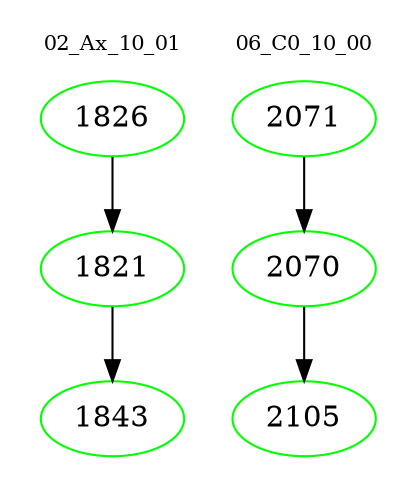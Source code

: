 digraph{
subgraph cluster_0 {
color = white
label = "02_Ax_10_01";
fontsize=10;
T0_1826 [label="1826", color="green"]
T0_1826 -> T0_1821 [color="black"]
T0_1821 [label="1821", color="green"]
T0_1821 -> T0_1843 [color="black"]
T0_1843 [label="1843", color="green"]
}
subgraph cluster_1 {
color = white
label = "06_C0_10_00";
fontsize=10;
T1_2071 [label="2071", color="green"]
T1_2071 -> T1_2070 [color="black"]
T1_2070 [label="2070", color="green"]
T1_2070 -> T1_2105 [color="black"]
T1_2105 [label="2105", color="green"]
}
}
